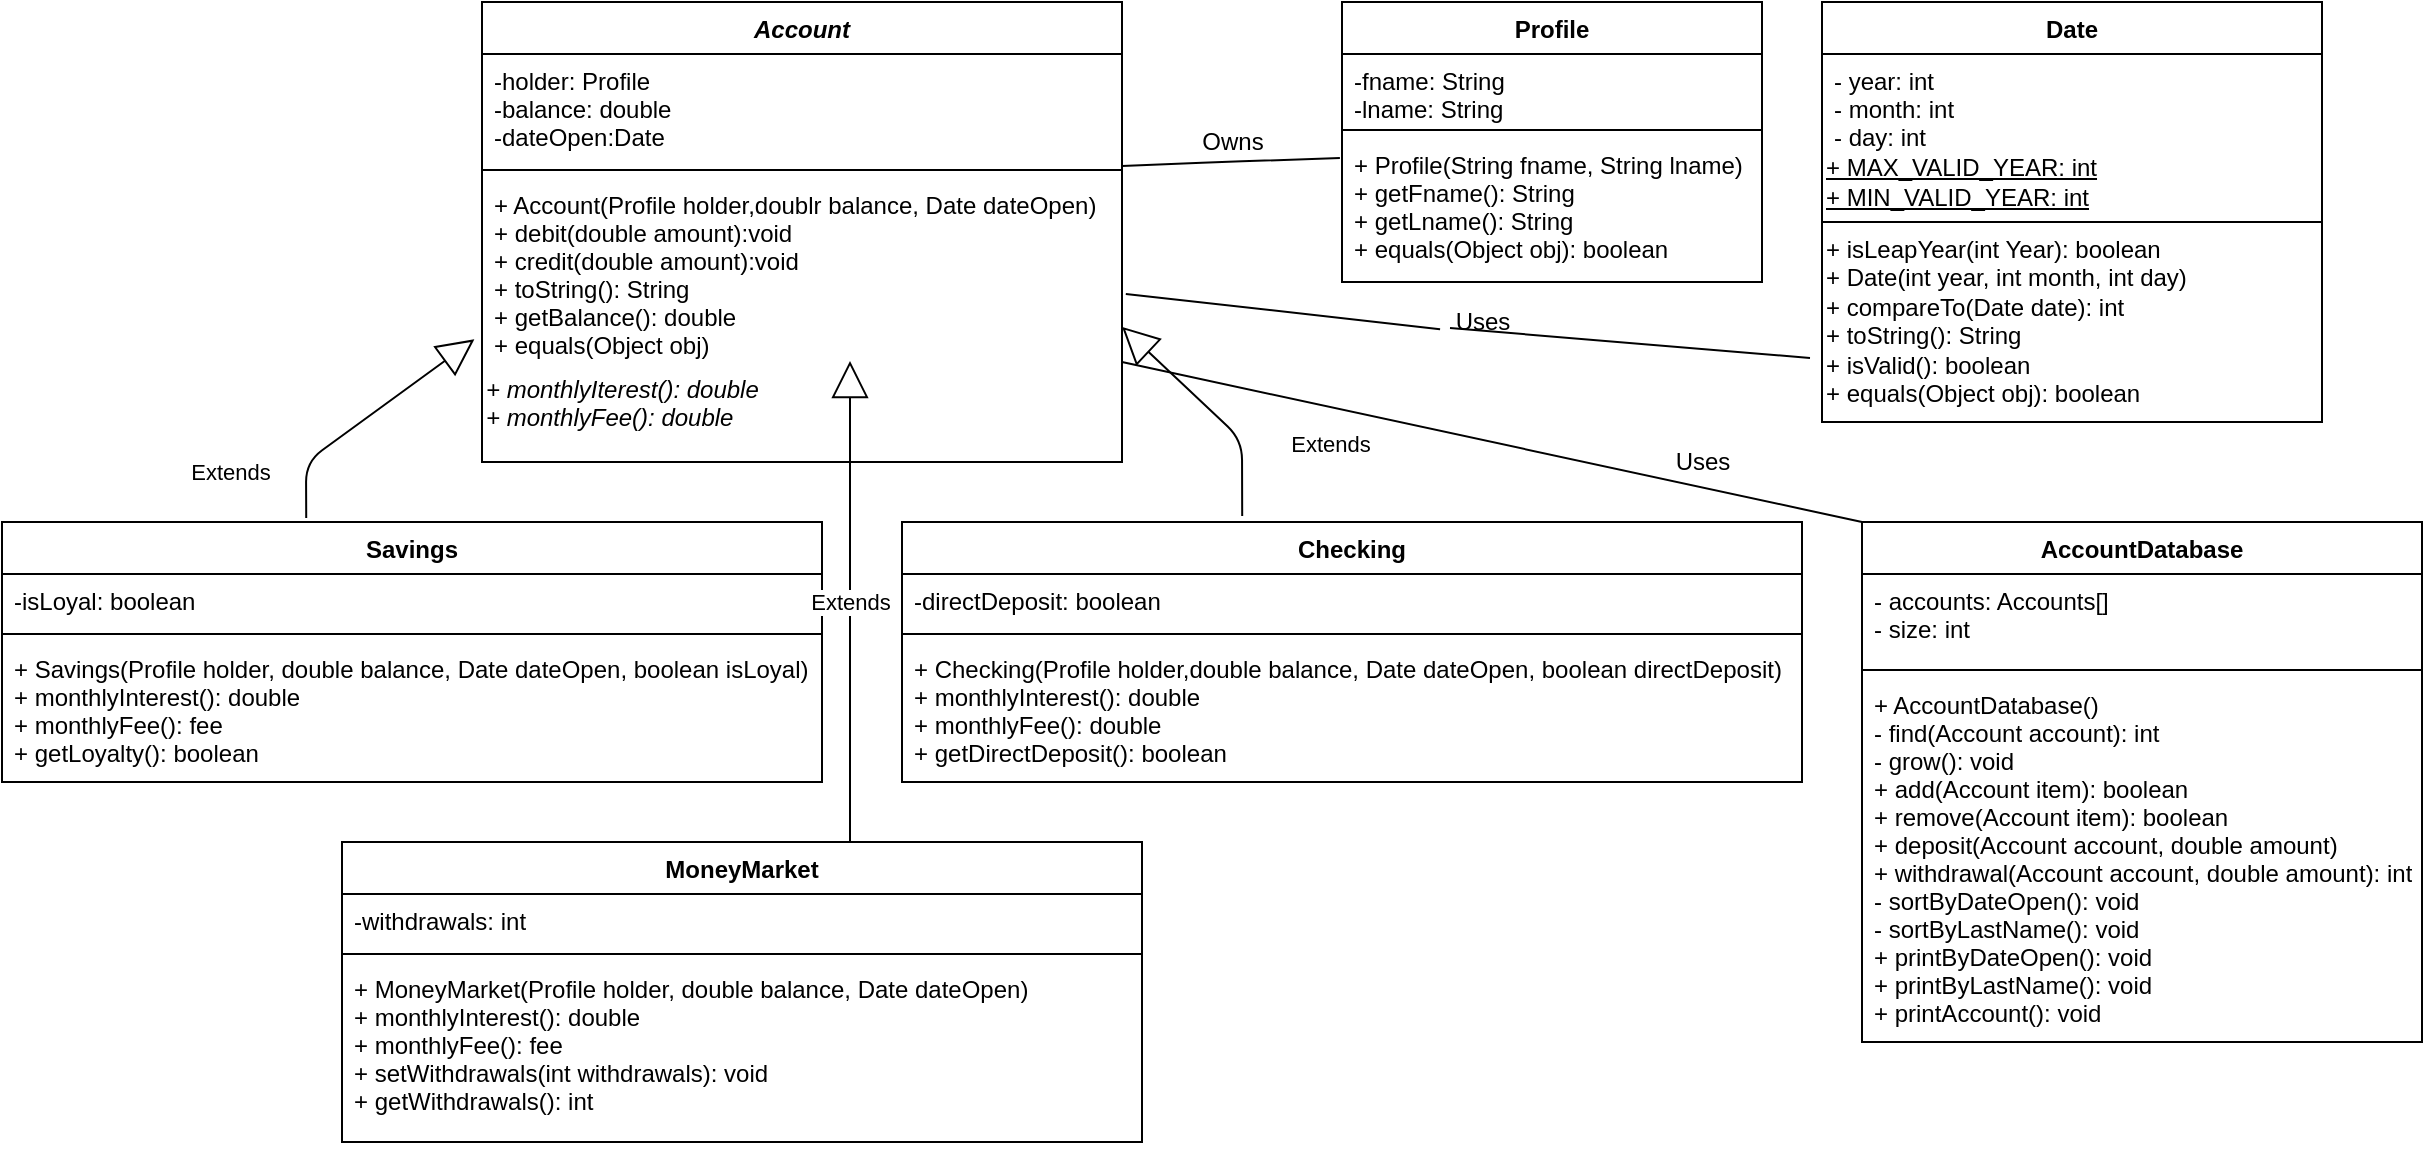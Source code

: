 <mxfile version="13.7.8" type="github">
  <diagram id="HnuSA87M3PJG01zhBdf5" name="Page-1">
    <mxGraphModel dx="1422" dy="762" grid="1" gridSize="10" guides="1" tooltips="1" connect="1" arrows="1" fold="1" page="1" pageScale="1" pageWidth="850" pageHeight="1100" math="0" shadow="0">
      <root>
        <mxCell id="0" />
        <mxCell id="1" parent="0" />
        <mxCell id="8ORKqLpo0yyQ04rci0zG-6" value="Savings" style="swimlane;fontStyle=1;align=center;verticalAlign=top;childLayout=stackLayout;horizontal=1;startSize=26;horizontalStack=0;resizeParent=1;resizeParentMax=0;resizeLast=0;collapsible=1;marginBottom=0;" parent="1" vertex="1">
          <mxGeometry x="10" y="270" width="410" height="130" as="geometry" />
        </mxCell>
        <mxCell id="8ORKqLpo0yyQ04rci0zG-7" value="-isLoyal: boolean" style="text;strokeColor=none;fillColor=none;align=left;verticalAlign=top;spacingLeft=4;spacingRight=4;overflow=hidden;rotatable=0;points=[[0,0.5],[1,0.5]];portConstraint=eastwest;" parent="8ORKqLpo0yyQ04rci0zG-6" vertex="1">
          <mxGeometry y="26" width="410" height="26" as="geometry" />
        </mxCell>
        <mxCell id="8ORKqLpo0yyQ04rci0zG-8" value="" style="line;strokeWidth=1;fillColor=none;align=left;verticalAlign=middle;spacingTop=-1;spacingLeft=3;spacingRight=3;rotatable=0;labelPosition=right;points=[];portConstraint=eastwest;" parent="8ORKqLpo0yyQ04rci0zG-6" vertex="1">
          <mxGeometry y="52" width="410" height="8" as="geometry" />
        </mxCell>
        <mxCell id="8ORKqLpo0yyQ04rci0zG-9" value="+ Savings(Profile holder, double balance, Date dateOpen, boolean isLoyal)&#xa;+ monthlyInterest(): double&#xa;+ monthlyFee(): fee&#xa;+ getLoyalty(): boolean&#xa;" style="text;strokeColor=none;fillColor=none;align=left;verticalAlign=top;spacingLeft=4;spacingRight=4;overflow=hidden;rotatable=0;points=[[0,0.5],[1,0.5]];portConstraint=eastwest;" parent="8ORKqLpo0yyQ04rci0zG-6" vertex="1">
          <mxGeometry y="60" width="410" height="70" as="geometry" />
        </mxCell>
        <mxCell id="8ORKqLpo0yyQ04rci0zG-10" value="Account" style="swimlane;fontStyle=3;align=center;verticalAlign=top;childLayout=stackLayout;horizontal=1;startSize=26;horizontalStack=0;resizeParent=1;resizeParentMax=0;resizeLast=0;collapsible=1;marginBottom=0;" parent="1" vertex="1">
          <mxGeometry x="250" y="10" width="320" height="230" as="geometry" />
        </mxCell>
        <mxCell id="8ORKqLpo0yyQ04rci0zG-11" value="-holder: Profile&#xa;-balance: double&#xa;-dateOpen:Date" style="text;strokeColor=none;fillColor=none;align=left;verticalAlign=top;spacingLeft=4;spacingRight=4;overflow=hidden;rotatable=0;points=[[0,0.5],[1,0.5]];portConstraint=eastwest;" parent="8ORKqLpo0yyQ04rci0zG-10" vertex="1">
          <mxGeometry y="26" width="320" height="54" as="geometry" />
        </mxCell>
        <mxCell id="8ORKqLpo0yyQ04rci0zG-12" value="" style="line;strokeWidth=1;fillColor=none;align=left;verticalAlign=middle;spacingTop=-1;spacingLeft=3;spacingRight=3;rotatable=0;labelPosition=right;points=[];portConstraint=eastwest;" parent="8ORKqLpo0yyQ04rci0zG-10" vertex="1">
          <mxGeometry y="80" width="320" height="8" as="geometry" />
        </mxCell>
        <mxCell id="8ORKqLpo0yyQ04rci0zG-13" value="+ Account(Profile holder,doublr balance, Date dateOpen)&#xa;+ debit(double amount):void&#xa;+ credit(double amount):void&#xa;+ toString(): String&#xa;+ getBalance(): double&#xa;+ equals(Object obj)&#xa;" style="text;strokeColor=none;fillColor=none;align=left;verticalAlign=top;spacingLeft=4;spacingRight=4;overflow=hidden;rotatable=0;points=[[0,0.5],[1,0.5]];portConstraint=eastwest;fontStyle=0;" parent="8ORKqLpo0yyQ04rci0zG-10" vertex="1">
          <mxGeometry y="88" width="320" height="92" as="geometry" />
        </mxCell>
        <mxCell id="dWzIYh2ppegtRuZtaZ3O-7" value="+ monthlyIterest(): double&#xa;+ monthlyFee(): double" style="fillColor=none;strokeColor=none;align=left;labelPosition=center;verticalLabelPosition=middle;verticalAlign=top;fontStyle=2" vertex="1" parent="8ORKqLpo0yyQ04rci0zG-10">
          <mxGeometry y="180" width="320" height="50" as="geometry" />
        </mxCell>
        <mxCell id="8ORKqLpo0yyQ04rci0zG-21" value="Checking" style="swimlane;fontStyle=1;align=center;verticalAlign=top;childLayout=stackLayout;horizontal=1;startSize=26;horizontalStack=0;resizeParent=1;resizeParentMax=0;resizeLast=0;collapsible=1;marginBottom=0;" parent="1" vertex="1">
          <mxGeometry x="460" y="270" width="450" height="130" as="geometry" />
        </mxCell>
        <mxCell id="8ORKqLpo0yyQ04rci0zG-22" value="-directDeposit: boolean" style="text;strokeColor=none;fillColor=none;align=left;verticalAlign=top;spacingLeft=4;spacingRight=4;overflow=hidden;rotatable=0;points=[[0,0.5],[1,0.5]];portConstraint=eastwest;" parent="8ORKqLpo0yyQ04rci0zG-21" vertex="1">
          <mxGeometry y="26" width="450" height="26" as="geometry" />
        </mxCell>
        <mxCell id="8ORKqLpo0yyQ04rci0zG-23" value="" style="line;strokeWidth=1;fillColor=none;align=left;verticalAlign=middle;spacingTop=-1;spacingLeft=3;spacingRight=3;rotatable=0;labelPosition=right;points=[];portConstraint=eastwest;" parent="8ORKqLpo0yyQ04rci0zG-21" vertex="1">
          <mxGeometry y="52" width="450" height="8" as="geometry" />
        </mxCell>
        <mxCell id="8ORKqLpo0yyQ04rci0zG-24" value="+ Checking(Profile holder,double balance, Date dateOpen, boolean directDeposit)&#xa;+ monthlyInterest(): double&#xa;+ monthlyFee(): double&#xa;+ getDirectDeposit(): boolean" style="text;strokeColor=none;fillColor=none;align=left;verticalAlign=top;spacingLeft=4;spacingRight=4;overflow=hidden;rotatable=0;points=[[0,0.5],[1,0.5]];portConstraint=eastwest;" parent="8ORKqLpo0yyQ04rci0zG-21" vertex="1">
          <mxGeometry y="60" width="450" height="70" as="geometry" />
        </mxCell>
        <mxCell id="8ORKqLpo0yyQ04rci0zG-17" value="MoneyMarket" style="swimlane;fontStyle=1;align=center;verticalAlign=top;childLayout=stackLayout;horizontal=1;startSize=26;horizontalStack=0;resizeParent=1;resizeParentMax=0;resizeLast=0;collapsible=1;marginBottom=0;" parent="1" vertex="1">
          <mxGeometry x="180" y="430" width="400" height="150" as="geometry" />
        </mxCell>
        <mxCell id="8ORKqLpo0yyQ04rci0zG-18" value="-withdrawals: int" style="text;strokeColor=none;fillColor=none;align=left;verticalAlign=top;spacingLeft=4;spacingRight=4;overflow=hidden;rotatable=0;points=[[0,0.5],[1,0.5]];portConstraint=eastwest;" parent="8ORKqLpo0yyQ04rci0zG-17" vertex="1">
          <mxGeometry y="26" width="400" height="26" as="geometry" />
        </mxCell>
        <mxCell id="8ORKqLpo0yyQ04rci0zG-19" value="" style="line;strokeWidth=1;fillColor=none;align=left;verticalAlign=middle;spacingTop=-1;spacingLeft=3;spacingRight=3;rotatable=0;labelPosition=right;points=[];portConstraint=eastwest;" parent="8ORKqLpo0yyQ04rci0zG-17" vertex="1">
          <mxGeometry y="52" width="400" height="8" as="geometry" />
        </mxCell>
        <mxCell id="8ORKqLpo0yyQ04rci0zG-20" value="+ MoneyMarket(Profile holder, double balance, Date dateOpen)&#xa;+ monthlyInterest(): double&#xa;+ monthlyFee(): fee&#xa;+ setWithdrawals(int withdrawals): void&#xa;+ getWithdrawals(): int" style="text;strokeColor=none;fillColor=none;align=left;verticalAlign=top;spacingLeft=4;spacingRight=4;overflow=hidden;rotatable=0;points=[[0,0.5],[1,0.5]];portConstraint=eastwest;" parent="8ORKqLpo0yyQ04rci0zG-17" vertex="1">
          <mxGeometry y="60" width="400" height="90" as="geometry" />
        </mxCell>
        <mxCell id="QNcrNwa_ISNfp8zShLj_-3" value="Extends" style="endArrow=block;endSize=16;endFill=0;html=1;exitX=0.371;exitY=-0.015;exitDx=0;exitDy=0;exitPerimeter=0;entryX=-0.012;entryY=0.877;entryDx=0;entryDy=0;entryPerimeter=0;" parent="1" source="8ORKqLpo0yyQ04rci0zG-6" target="8ORKqLpo0yyQ04rci0zG-13" edge="1">
          <mxGeometry x="-0.655" y="39" width="160" relative="1" as="geometry">
            <mxPoint x="140" y="260" as="sourcePoint" />
            <mxPoint x="246" y="230" as="targetPoint" />
            <Array as="points">
              <mxPoint x="162" y="240" />
            </Array>
            <mxPoint x="1" as="offset" />
          </mxGeometry>
        </mxCell>
        <mxCell id="QNcrNwa_ISNfp8zShLj_-7" value="Extends" style="endArrow=block;endSize=16;endFill=0;html=1;exitX=0.378;exitY=-0.023;exitDx=0;exitDy=0;exitPerimeter=0;entryX=1;entryY=0.809;entryDx=0;entryDy=0;entryPerimeter=0;" parent="1" source="8ORKqLpo0yyQ04rci0zG-21" target="8ORKqLpo0yyQ04rci0zG-13" edge="1">
          <mxGeometry x="-0.227" y="-30" width="160" relative="1" as="geometry">
            <mxPoint x="670" y="220" as="sourcePoint" />
            <mxPoint x="830" y="220" as="targetPoint" />
            <Array as="points">
              <mxPoint x="630" y="229" />
            </Array>
            <mxPoint x="30" y="30" as="offset" />
          </mxGeometry>
        </mxCell>
        <mxCell id="QNcrNwa_ISNfp8zShLj_-8" value="Extends" style="endArrow=block;endSize=16;endFill=0;html=1;entryX=0.575;entryY=0.994;entryDx=0;entryDy=0;entryPerimeter=0;exitX=0.635;exitY=0;exitDx=0;exitDy=0;exitPerimeter=0;" parent="1" source="8ORKqLpo0yyQ04rci0zG-17" target="8ORKqLpo0yyQ04rci0zG-13" edge="1">
          <mxGeometry width="160" relative="1" as="geometry">
            <mxPoint x="434" y="370" as="sourcePoint" />
            <mxPoint x="800" y="390" as="targetPoint" />
            <Array as="points" />
          </mxGeometry>
        </mxCell>
        <mxCell id="dWzIYh2ppegtRuZtaZ3O-2" value="Profile" style="swimlane;fontStyle=1;align=center;verticalAlign=top;childLayout=stackLayout;horizontal=1;startSize=26;horizontalStack=0;resizeParent=1;resizeParentMax=0;resizeLast=0;collapsible=1;marginBottom=0;" vertex="1" parent="1">
          <mxGeometry x="680" y="10" width="210" height="140" as="geometry" />
        </mxCell>
        <mxCell id="dWzIYh2ppegtRuZtaZ3O-3" value="-fname: String&#xa;-lname: String" style="text;strokeColor=none;fillColor=none;align=left;verticalAlign=top;spacingLeft=4;spacingRight=4;overflow=hidden;rotatable=0;points=[[0,0.5],[1,0.5]];portConstraint=eastwest;" vertex="1" parent="dWzIYh2ppegtRuZtaZ3O-2">
          <mxGeometry y="26" width="210" height="34" as="geometry" />
        </mxCell>
        <mxCell id="dWzIYh2ppegtRuZtaZ3O-4" value="" style="line;strokeWidth=1;fillColor=none;align=left;verticalAlign=middle;spacingTop=-1;spacingLeft=3;spacingRight=3;rotatable=0;labelPosition=right;points=[];portConstraint=eastwest;" vertex="1" parent="dWzIYh2ppegtRuZtaZ3O-2">
          <mxGeometry y="60" width="210" height="8" as="geometry" />
        </mxCell>
        <mxCell id="dWzIYh2ppegtRuZtaZ3O-5" value="+ Profile(String fname, String lname)&#xa;+ getFname(): String&#xa;+ getLname(): String&#xa;+ equals(Object obj): boolean&#xa;" style="text;strokeColor=none;fillColor=none;align=left;verticalAlign=top;spacingLeft=4;spacingRight=4;overflow=hidden;rotatable=0;points=[[0,0.5],[1,0.5]];portConstraint=eastwest;" vertex="1" parent="dWzIYh2ppegtRuZtaZ3O-2">
          <mxGeometry y="68" width="210" height="72" as="geometry" />
        </mxCell>
        <mxCell id="dWzIYh2ppegtRuZtaZ3O-8" value="" style="endArrow=none;html=1;fontColor=#000000;align=left;entryX=-0.005;entryY=0.139;entryDx=0;entryDy=0;entryPerimeter=0;exitX=1;exitY=1.037;exitDx=0;exitDy=0;exitPerimeter=0;" edge="1" parent="1" source="8ORKqLpo0yyQ04rci0zG-11" target="dWzIYh2ppegtRuZtaZ3O-5">
          <mxGeometry width="50" height="50" relative="1" as="geometry">
            <mxPoint x="700" y="300" as="sourcePoint" />
            <mxPoint x="750" y="250" as="targetPoint" />
            <Array as="points">
              <mxPoint x="620" y="90" />
            </Array>
          </mxGeometry>
        </mxCell>
        <mxCell id="dWzIYh2ppegtRuZtaZ3O-9" value="Owns" style="text;html=1;resizable=0;autosize=1;align=center;verticalAlign=middle;points=[];fillColor=none;strokeColor=none;rounded=0;fontColor=#000000;" vertex="1" parent="1">
          <mxGeometry x="600" y="70" width="50" height="20" as="geometry" />
        </mxCell>
        <mxCell id="dWzIYh2ppegtRuZtaZ3O-10" value="Date" style="swimlane;fontStyle=1;align=center;verticalAlign=top;childLayout=stackLayout;horizontal=1;startSize=26;horizontalStack=0;resizeParent=1;resizeParentMax=0;resizeLast=0;collapsible=1;marginBottom=0;fillColor=none;gradientColor=none;fontColor=#000000;html=0;" vertex="1" parent="1">
          <mxGeometry x="920" y="10" width="250" height="210" as="geometry" />
        </mxCell>
        <mxCell id="dWzIYh2ppegtRuZtaZ3O-11" value="- year: int&#xa;- month: int&#xa;- day: int" style="text;strokeColor=none;fillColor=none;align=left;verticalAlign=top;spacingLeft=4;spacingRight=4;overflow=hidden;rotatable=0;points=[[0,0.5],[1,0.5]];portConstraint=eastwest;fontStyle=0" vertex="1" parent="dWzIYh2ppegtRuZtaZ3O-10">
          <mxGeometry y="26" width="250" height="84" as="geometry" />
        </mxCell>
        <mxCell id="dWzIYh2ppegtRuZtaZ3O-15" value="+ isLeapYear(int Year): boolean&lt;br&gt;+ Date(int year, int month, int day)&lt;br&gt;+ compareTo(Date date): int&lt;br&gt;+ toString(): String&lt;br&gt;+ isValid(): boolean&lt;br&gt;+ equals(Object obj): boolean&lt;br&gt;" style="whiteSpace=wrap;html=1;strokeColor=#000000;fillColor=none;gradientColor=none;fontColor=#000000;align=left;verticalAlign=top;" vertex="1" parent="dWzIYh2ppegtRuZtaZ3O-10">
          <mxGeometry y="110" width="250" height="100" as="geometry" />
        </mxCell>
        <mxCell id="dWzIYh2ppegtRuZtaZ3O-14" value="&lt;u&gt;+ MAX_VALID_YEAR: int&lt;/u&gt;&lt;br&gt;&lt;u&gt;+ MIN_VALID_YEAR: int&lt;/u&gt;" style="whiteSpace=wrap;html=1;fillColor=none;gradientColor=none;fontColor=#000000;align=left;strokeColor=none;" vertex="1" parent="1">
          <mxGeometry x="920" y="90" width="160" height="20" as="geometry" />
        </mxCell>
        <mxCell id="dWzIYh2ppegtRuZtaZ3O-16" value="" style="endArrow=none;html=1;fontColor=#000000;align=left;entryX=-0.024;entryY=0.68;entryDx=0;entryDy=0;entryPerimeter=0;exitX=0.1;exitY=0.65;exitDx=0;exitDy=0;exitPerimeter=0;" edge="1" parent="1" source="dWzIYh2ppegtRuZtaZ3O-17" target="dWzIYh2ppegtRuZtaZ3O-15">
          <mxGeometry width="50" height="50" relative="1" as="geometry">
            <mxPoint x="700" y="290" as="sourcePoint" />
            <mxPoint x="750" y="240" as="targetPoint" />
            <Array as="points" />
          </mxGeometry>
        </mxCell>
        <mxCell id="dWzIYh2ppegtRuZtaZ3O-17" value="Uses" style="text;html=1;resizable=0;autosize=1;align=center;verticalAlign=middle;points=[];fillColor=none;strokeColor=none;rounded=0;fontColor=#000000;" vertex="1" parent="1">
          <mxGeometry x="730" y="160" width="40" height="20" as="geometry" />
        </mxCell>
        <mxCell id="dWzIYh2ppegtRuZtaZ3O-18" value="" style="endArrow=none;html=1;fontColor=#000000;align=left;entryX=-0.024;entryY=0.68;entryDx=0;entryDy=0;entryPerimeter=0;exitX=1.006;exitY=0.63;exitDx=0;exitDy=0;exitPerimeter=0;" edge="1" parent="1" source="8ORKqLpo0yyQ04rci0zG-13" target="dWzIYh2ppegtRuZtaZ3O-17">
          <mxGeometry width="50" height="50" relative="1" as="geometry">
            <mxPoint x="571.92" y="155.96" as="sourcePoint" />
            <mxPoint x="914" y="188" as="targetPoint" />
            <Array as="points" />
          </mxGeometry>
        </mxCell>
        <mxCell id="dWzIYh2ppegtRuZtaZ3O-25" value="Uses" style="text;html=1;resizable=0;autosize=1;align=center;verticalAlign=middle;points=[];fillColor=none;strokeColor=none;rounded=0;fontColor=#000000;" vertex="1" parent="1">
          <mxGeometry x="840" y="230" width="40" height="20" as="geometry" />
        </mxCell>
        <mxCell id="dWzIYh2ppegtRuZtaZ3O-20" value="AccountDatabase" style="swimlane;fontStyle=1;align=center;verticalAlign=top;childLayout=stackLayout;horizontal=1;startSize=26;horizontalStack=0;resizeParent=1;resizeParentMax=0;resizeLast=0;collapsible=1;marginBottom=0;strokeColor=#000000;fillColor=none;gradientColor=none;fontColor=#000000;html=0;" vertex="1" parent="1">
          <mxGeometry x="940" y="270" width="280" height="260" as="geometry" />
        </mxCell>
        <mxCell id="dWzIYh2ppegtRuZtaZ3O-24" value="" style="endArrow=none;html=1;fontColor=#000000;align=left;" edge="1" parent="dWzIYh2ppegtRuZtaZ3O-20">
          <mxGeometry width="50" height="50" relative="1" as="geometry">
            <mxPoint x="-370" y="-80" as="sourcePoint" />
            <mxPoint as="targetPoint" />
            <Array as="points" />
          </mxGeometry>
        </mxCell>
        <mxCell id="dWzIYh2ppegtRuZtaZ3O-21" value="- accounts: Accounts[]&#xa;- size: int" style="text;strokeColor=none;fillColor=none;align=left;verticalAlign=top;spacingLeft=4;spacingRight=4;overflow=hidden;rotatable=0;points=[[0,0.5],[1,0.5]];portConstraint=eastwest;" vertex="1" parent="dWzIYh2ppegtRuZtaZ3O-20">
          <mxGeometry y="26" width="280" height="44" as="geometry" />
        </mxCell>
        <mxCell id="dWzIYh2ppegtRuZtaZ3O-22" value="" style="line;strokeWidth=1;fillColor=none;align=left;verticalAlign=middle;spacingTop=-1;spacingLeft=3;spacingRight=3;rotatable=0;labelPosition=right;points=[];portConstraint=eastwest;" vertex="1" parent="dWzIYh2ppegtRuZtaZ3O-20">
          <mxGeometry y="70" width="280" height="8" as="geometry" />
        </mxCell>
        <mxCell id="dWzIYh2ppegtRuZtaZ3O-23" value="+ AccountDatabase()&#xa;- find(Account account): int&#xa;- grow(): void&#xa;+ add(Account item): boolean&#xa;+ remove(Account item): boolean&#xa;+ deposit(Account account, double amount)&#xa;+ withdrawal(Account account, double amount): int&#xa;- sortByDateOpen(): void&#xa;- sortByLastName(): void&#xa;+ printByDateOpen(): void&#xa;+ printByLastName(): void&#xa;+ printAccount(): void" style="text;strokeColor=none;fillColor=none;align=left;verticalAlign=top;spacingLeft=4;spacingRight=4;overflow=hidden;rotatable=0;points=[[0,0.5],[1,0.5]];portConstraint=eastwest;" vertex="1" parent="dWzIYh2ppegtRuZtaZ3O-20">
          <mxGeometry y="78" width="280" height="182" as="geometry" />
        </mxCell>
      </root>
    </mxGraphModel>
  </diagram>
</mxfile>
